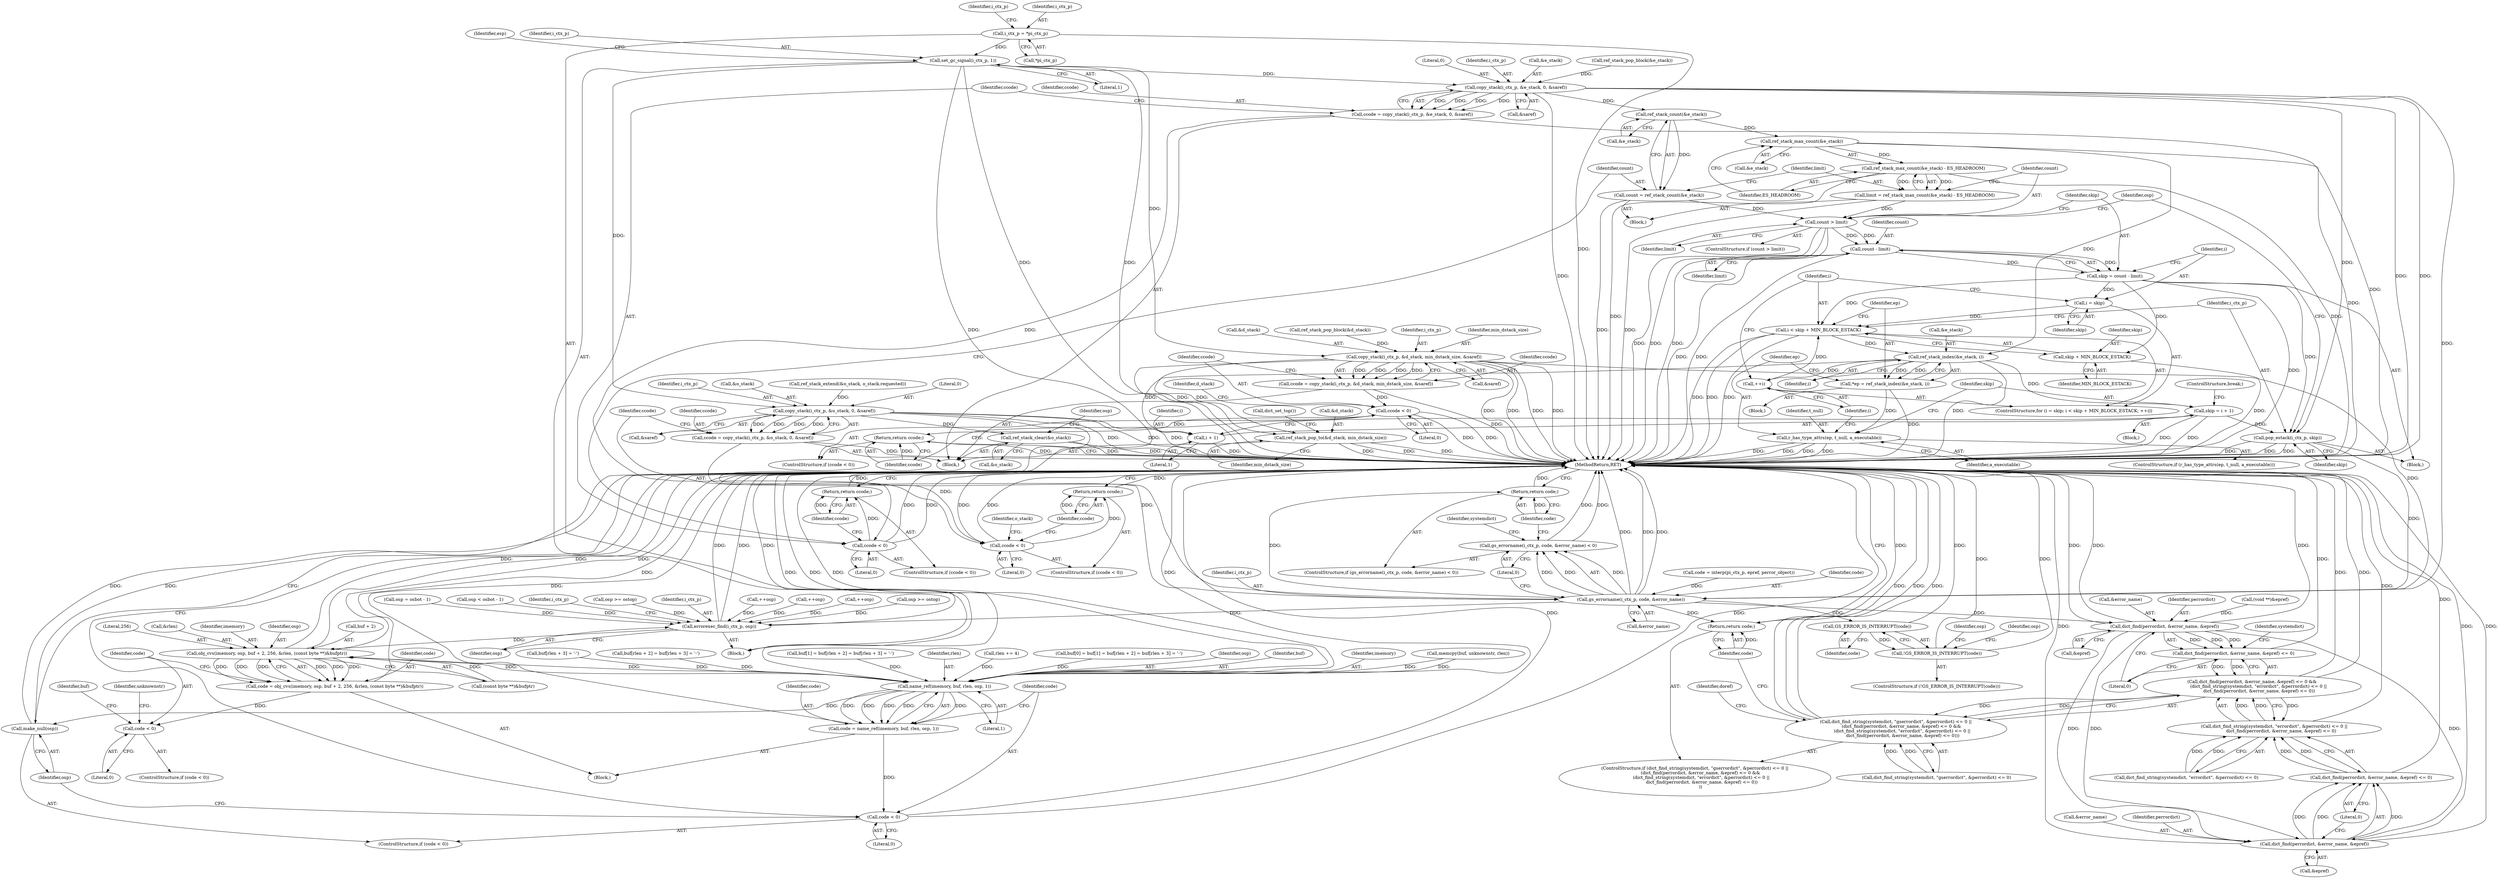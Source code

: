 digraph "1_ghostscript_a6807394bd94b708be24758287b606154daaaed9@pointer" {
"1000235" [label="(Call,i_ctx_p = *pi_ctx_p)"];
"1000264" [label="(Call,set_gc_signal(i_ctx_p, 1))"];
"1000404" [label="(Call,copy_stack(i_ctx_p, &d_stack, min_dstack_size, &saref))"];
"1000402" [label="(Call,ccode = copy_stack(i_ctx_p, &d_stack, min_dstack_size, &saref))"];
"1000412" [label="(Call,ccode < 0)"];
"1000415" [label="(Return,return ccode;)"];
"1000417" [label="(Call,ref_stack_pop_to(&d_stack, min_dstack_size))"];
"1000629" [label="(Call,gs_errorname(i_ctx_p, code, &error_name))"];
"1000628" [label="(Call,gs_errorname(i_ctx_p, code, &error_name) < 0)"];
"1000635" [label="(Return,return code;)"];
"1000648" [label="(Call,dict_find(perrordict, &error_name, &epref))"];
"1000647" [label="(Call,dict_find(perrordict, &error_name, &epref) <= 0)"];
"1000646" [label="(Call,dict_find(perrordict, &error_name, &epref) <= 0 &&\n         (dict_find_string(systemdict, \"errordict\", &perrordict) <= 0 ||\n          dict_find(perrordict, &error_name, &epref) <= 0))"];
"1000638" [label="(Call,dict_find_string(systemdict, \"gserrordict\", &perrordict) <= 0 ||\n        (dict_find(perrordict, &error_name, &epref) <= 0 &&\n         (dict_find_string(systemdict, \"errordict\", &perrordict) <= 0 ||\n          dict_find(perrordict, &error_name, &epref) <= 0)))"];
"1000655" [label="(Call,dict_find_string(systemdict, \"errordict\", &perrordict) <= 0 ||\n          dict_find(perrordict, &error_name, &epref) <= 0)"];
"1000664" [label="(Call,dict_find(perrordict, &error_name, &epref))"];
"1000663" [label="(Call,dict_find(perrordict, &error_name, &epref) <= 0)"];
"1000671" [label="(Return,return code;)"];
"1000683" [label="(Call,GS_ERROR_IS_INTERRUPT(code))"];
"1000682" [label="(Call,!GS_ERROR_IS_INTERRUPT(code))"];
"1000703" [label="(Call,errorexec_find(i_ctx_p, osp))"];
"1000713" [label="(Call,obj_cvs(imemory, osp, buf + 2, 256, &rlen, (const byte **)&bufptr))"];
"1000711" [label="(Call,code = obj_cvs(imemory, osp, buf + 2, 256, &rlen, (const byte **)&bufptr))"];
"1000727" [label="(Call,code < 0)"];
"1000771" [label="(Call,name_ref(imemory, buf, rlen, osp, 1))"];
"1000769" [label="(Call,code = name_ref(imemory, buf, rlen, osp, 1))"];
"1000778" [label="(Call,code < 0)"];
"1000781" [label="(Call,make_null(osp))"];
"1000466" [label="(Call,copy_stack(i_ctx_p, &e_stack, 0, &saref))"];
"1000464" [label="(Call,ccode = copy_stack(i_ctx_p, &e_stack, 0, &saref))"];
"1000474" [label="(Call,ccode < 0)"];
"1000477" [label="(Return,return ccode;)"];
"1000483" [label="(Call,ref_stack_count(&e_stack))"];
"1000481" [label="(Call,count = ref_stack_count(&e_stack))"];
"1000495" [label="(Call,count > limit)"];
"1000502" [label="(Call,count - limit)"];
"1000500" [label="(Call,skip = count - limit)"];
"1000507" [label="(Call,i = skip)"];
"1000510" [label="(Call,i < skip + MIN_BLOCK_ESTACK)"];
"1000521" [label="(Call,ref_stack_index(&e_stack, i))"];
"1000515" [label="(Call,++i)"];
"1000519" [label="(Call,*ep = ref_stack_index(&e_stack, i))"];
"1000526" [label="(Call,r_has_type_attrs(ep, t_null, a_executable))"];
"1000531" [label="(Call,skip = i + 1)"];
"1000537" [label="(Call,pop_estack(i_ctx_p, skip))"];
"1000533" [label="(Call,i + 1)"];
"1000512" [label="(Call,skip + MIN_BLOCK_ESTACK)"];
"1000490" [label="(Call,ref_stack_max_count(&e_stack))"];
"1000489" [label="(Call,ref_stack_max_count(&e_stack) - ES_HEADROOM)"];
"1000487" [label="(Call,limit = ref_stack_max_count(&e_stack) - ES_HEADROOM)"];
"1000581" [label="(Call,copy_stack(i_ctx_p, &o_stack, 0, &saref))"];
"1000579" [label="(Call,ccode = copy_stack(i_ctx_p, &o_stack, 0, &saref))"];
"1000589" [label="(Call,ccode < 0)"];
"1000592" [label="(Return,return ccode;)"];
"1000594" [label="(Call,ref_stack_clear(&o_stack))"];
"1000700" [label="(Identifier,osp)"];
"1000419" [label="(Identifier,d_stack)"];
"1000490" [label="(Call,ref_stack_max_count(&e_stack))"];
"1000649" [label="(Identifier,perrordict)"];
"1000588" [label="(ControlStructure,if (ccode < 0))"];
"1000638" [label="(Call,dict_find_string(systemdict, \"gserrordict\", &perrordict) <= 0 ||\n        (dict_find(perrordict, &error_name, &epref) <= 0 &&\n         (dict_find_string(systemdict, \"errordict\", &perrordict) <= 0 ||\n          dict_find(perrordict, &error_name, &epref) <= 0)))"];
"1000491" [label="(Call,&e_stack)"];
"1000672" [label="(Identifier,code)"];
"1000687" [label="(Identifier,osp)"];
"1000689" [label="(Call,osp >= ostop)"];
"1000726" [label="(ControlStructure,if (code < 0))"];
"1000634" [label="(Literal,0)"];
"1000782" [label="(Identifier,osp)"];
"1000532" [label="(Identifier,skip)"];
"1000269" [label="(Identifier,esp)"];
"1000780" [label="(Literal,0)"];
"1000406" [label="(Call,&d_stack)"];
"1000415" [label="(Return,return ccode;)"];
"1000537" [label="(Call,pop_estack(i_ctx_p, skip))"];
"1000783" [label="(MethodReturn,RET)"];
"1000479" [label="(Block,)"];
"1000139" [label="(Block,)"];
"1000727" [label="(Call,code < 0)"];
"1000431" [label="(Call,ref_stack_pop_block(&d_stack))"];
"1000747" [label="(Identifier,buf)"];
"1000528" [label="(Identifier,t_null)"];
"1000507" [label="(Call,i = skip)"];
"1000674" [label="(Identifier,doref)"];
"1000531" [label="(Call,skip = i + 1)"];
"1000377" [label="(Call,osp = osbot - 1)"];
"1000590" [label="(Identifier,ccode)"];
"1000477" [label="(Return,return ccode;)"];
"1000636" [label="(Identifier,code)"];
"1000647" [label="(Call,dict_find(perrordict, &error_name, &epref) <= 0)"];
"1000517" [label="(Block,)"];
"1000668" [label="(Call,&epref)"];
"1000326" [label="(Call,ref_stack_pop_block(&e_stack))"];
"1000778" [label="(Call,code < 0)"];
"1000405" [label="(Identifier,i_ctx_p)"];
"1000538" [label="(Identifier,i_ctx_p)"];
"1000475" [label="(Identifier,ccode)"];
"1000471" [label="(Call,&saref)"];
"1000527" [label="(Identifier,ep)"];
"1000722" [label="(Call,(const byte **)&bufptr)"];
"1000244" [label="(Identifier,i_ctx_p)"];
"1000203" [label="(Call,(void **)&epref)"];
"1000409" [label="(Call,&saref)"];
"1000413" [label="(Identifier,ccode)"];
"1000774" [label="(Identifier,rlen)"];
"1000635" [label="(Return,return code;)"];
"1000600" [label="(Identifier,osp)"];
"1000508" [label="(Identifier,i)"];
"1000641" [label="(Identifier,systemdict)"];
"1000733" [label="(Identifier,unknownstr)"];
"1000629" [label="(Call,gs_errorname(i_ctx_p, code, &error_name))"];
"1000372" [label="(Call,osp < osbot - 1)"];
"1000596" [label="(Identifier,o_stack)"];
"1000592" [label="(Return,return ccode;)"];
"1000478" [label="(Identifier,ccode)"];
"1000716" [label="(Call,buf + 2)"];
"1000708" [label="(Identifier,i_ctx_p)"];
"1000589" [label="(Call,ccode < 0)"];
"1000516" [label="(Identifier,i)"];
"1000536" [label="(ControlStructure,break;)"];
"1000684" [label="(Identifier,code)"];
"1000449" [label="(Call,osp >= ostop)"];
"1000414" [label="(Literal,0)"];
"1000666" [label="(Call,&error_name)"];
"1000525" [label="(ControlStructure,if (r_has_type_attrs(ep, t_null, a_executable)))"];
"1000710" [label="(Block,)"];
"1000474" [label="(Call,ccode < 0)"];
"1000766" [label="(Call,rlen += 4)"];
"1000408" [label="(Identifier,min_dstack_size)"];
"1000543" [label="(Identifier,osp)"];
"1000513" [label="(Identifier,skip)"];
"1000712" [label="(Identifier,code)"];
"1000745" [label="(Call,buf[0] = buf[1] = buf[rlen + 2] = buf[rlen + 3] = '-')"];
"1000266" [label="(Literal,1)"];
"1000529" [label="(Identifier,a_executable)"];
"1000713" [label="(Call,obj_cvs(imemory, osp, buf + 2, 256, &rlen, (const byte **)&bufptr))"];
"1000775" [label="(Identifier,osp)"];
"1000704" [label="(Identifier,i_ctx_p)"];
"1000773" [label="(Identifier,buf)"];
"1000402" [label="(Call,ccode = copy_stack(i_ctx_p, &d_stack, min_dstack_size, &saref))"];
"1000464" [label="(Call,ccode = copy_stack(i_ctx_p, &e_stack, 0, &saref))"];
"1000535" [label="(Literal,1)"];
"1000665" [label="(Identifier,perrordict)"];
"1000646" [label="(Call,dict_find(perrordict, &error_name, &epref) <= 0 &&\n         (dict_find_string(systemdict, \"errordict\", &perrordict) <= 0 ||\n          dict_find(perrordict, &error_name, &epref) <= 0))"];
"1000521" [label="(Call,ref_stack_index(&e_stack, i))"];
"1000777" [label="(ControlStructure,if (code < 0))"];
"1000654" [label="(Literal,0)"];
"1000496" [label="(Identifier,count)"];
"1000520" [label="(Identifier,ep)"];
"1000526" [label="(Call,r_has_type_attrs(ep, t_null, a_executable))"];
"1000581" [label="(Call,copy_stack(i_ctx_p, &o_stack, 0, &saref))"];
"1000522" [label="(Call,&e_stack)"];
"1000384" [label="(Block,)"];
"1000416" [label="(Identifier,ccode)"];
"1000637" [label="(ControlStructure,if (dict_find_string(systemdict, \"gserrordict\", &perrordict) <= 0 ||\n        (dict_find(perrordict, &error_name, &epref) <= 0 &&\n         (dict_find_string(systemdict, \"errordict\", &perrordict) <= 0 ||\n          dict_find(perrordict, &error_name, &epref) <= 0))\n        ))"];
"1000639" [label="(Call,dict_find_string(systemdict, \"gserrordict\", &perrordict) <= 0)"];
"1000498" [label="(Block,)"];
"1000628" [label="(Call,gs_errorname(i_ctx_p, code, &error_name) < 0)"];
"1000719" [label="(Literal,256)"];
"1000473" [label="(ControlStructure,if (ccode < 0))"];
"1000772" [label="(Identifier,imemory)"];
"1000720" [label="(Call,&rlen)"];
"1000648" [label="(Call,dict_find(perrordict, &error_name, &epref))"];
"1000470" [label="(Literal,0)"];
"1000511" [label="(Identifier,i)"];
"1000236" [label="(Identifier,i_ctx_p)"];
"1000729" [label="(Literal,0)"];
"1000515" [label="(Call,++i)"];
"1000235" [label="(Call,i_ctx_p = *pi_ctx_p)"];
"1000502" [label="(Call,count - limit)"];
"1000514" [label="(Identifier,MIN_BLOCK_ESTACK)"];
"1000739" [label="(Call,memcpy(buf, unknownstr, rlen))"];
"1000489" [label="(Call,ref_stack_max_count(&e_stack) - ES_HEADROOM)"];
"1000488" [label="(Identifier,limit)"];
"1000594" [label="(Call,ref_stack_clear(&o_stack))"];
"1000476" [label="(Literal,0)"];
"1000682" [label="(Call,!GS_ERROR_IS_INTERRUPT(code))"];
"1000265" [label="(Identifier,i_ctx_p)"];
"1000580" [label="(Identifier,ccode)"];
"1000421" [label="(Call,dict_set_top())"];
"1000482" [label="(Identifier,count)"];
"1000504" [label="(Identifier,limit)"];
"1000466" [label="(Call,copy_stack(i_ctx_p, &e_stack, 0, &saref))"];
"1000779" [label="(Identifier,code)"];
"1000509" [label="(Identifier,skip)"];
"1000627" [label="(ControlStructure,if (gs_errorname(i_ctx_p, code, &error_name) < 0))"];
"1000229" [label="(Call,code = interp(pi_ctx_p, epref, perror_object))"];
"1000542" [label="(Call,++osp)"];
"1000412" [label="(Call,ccode < 0)"];
"1000728" [label="(Identifier,code)"];
"1000481" [label="(Call,count = ref_stack_count(&e_stack))"];
"1000705" [label="(Identifier,osp)"];
"1000510" [label="(Call,i < skip + MIN_BLOCK_ESTACK)"];
"1000512" [label="(Call,skip + MIN_BLOCK_ESTACK)"];
"1000595" [label="(Call,&o_stack)"];
"1000424" [label="(Call,++osp)"];
"1000417" [label="(Call,ref_stack_pop_to(&d_stack, min_dstack_size))"];
"1000533" [label="(Call,i + 1)"];
"1000579" [label="(Call,ccode = copy_stack(i_ctx_p, &o_stack, 0, &saref))"];
"1000493" [label="(Identifier,ES_HEADROOM)"];
"1000497" [label="(Identifier,limit)"];
"1000583" [label="(Call,&o_stack)"];
"1000586" [label="(Call,&saref)"];
"1000632" [label="(Call,&error_name)"];
"1000549" [label="(Call,ref_stack_extend(&o_stack, o_stack.requested))"];
"1000524" [label="(Identifier,i)"];
"1000769" [label="(Call,code = name_ref(imemory, buf, rlen, osp, 1))"];
"1000759" [label="(Call,buf[rlen + 3] = '-')"];
"1000593" [label="(Identifier,ccode)"];
"1000237" [label="(Call,*pi_ctx_p)"];
"1000703" [label="(Call,errorexec_find(i_ctx_p, osp))"];
"1000530" [label="(Block,)"];
"1000770" [label="(Identifier,code)"];
"1000631" [label="(Identifier,code)"];
"1000539" [label="(Identifier,skip)"];
"1000465" [label="(Identifier,ccode)"];
"1000403" [label="(Identifier,ccode)"];
"1000404" [label="(Call,copy_stack(i_ctx_p, &d_stack, min_dstack_size, &saref))"];
"1000656" [label="(Call,dict_find_string(systemdict, \"errordict\", &perrordict) <= 0)"];
"1000681" [label="(ControlStructure,if (!GS_ERROR_IS_INTERRUPT(code)))"];
"1000591" [label="(Literal,0)"];
"1000467" [label="(Identifier,i_ctx_p)"];
"1000652" [label="(Call,&epref)"];
"1000483" [label="(Call,ref_stack_count(&e_stack))"];
"1000599" [label="(Call,++osp)"];
"1000494" [label="(ControlStructure,if (count > limit))"];
"1000500" [label="(Call,skip = count - limit)"];
"1000664" [label="(Call,dict_find(perrordict, &error_name, &epref))"];
"1000519" [label="(Call,*ep = ref_stack_index(&e_stack, i))"];
"1000506" [label="(ControlStructure,for (i = skip; i < skip + MIN_BLOCK_ESTACK; ++i))"];
"1000714" [label="(Identifier,imemory)"];
"1000753" [label="(Call,buf[rlen + 2] = buf[rlen + 3] = '-')"];
"1000264" [label="(Call,set_gc_signal(i_ctx_p, 1))"];
"1000671" [label="(Return,return code;)"];
"1000655" [label="(Call,dict_find_string(systemdict, \"errordict\", &perrordict) <= 0 ||\n          dict_find(perrordict, &error_name, &epref) <= 0)"];
"1000418" [label="(Call,&d_stack)"];
"1000711" [label="(Call,code = obj_cvs(imemory, osp, buf + 2, 256, &rlen, (const byte **)&bufptr))"];
"1000650" [label="(Call,&error_name)"];
"1000663" [label="(Call,dict_find(perrordict, &error_name, &epref) <= 0)"];
"1000771" [label="(Call,name_ref(imemory, buf, rlen, osp, 1))"];
"1000658" [label="(Identifier,systemdict)"];
"1000503" [label="(Identifier,count)"];
"1000534" [label="(Identifier,i)"];
"1000484" [label="(Call,&e_stack)"];
"1000468" [label="(Call,&e_stack)"];
"1000630" [label="(Identifier,i_ctx_p)"];
"1000749" [label="(Call,buf[1] = buf[rlen + 2] = buf[rlen + 3] = '-')"];
"1000501" [label="(Identifier,skip)"];
"1000585" [label="(Literal,0)"];
"1000683" [label="(Call,GS_ERROR_IS_INTERRUPT(code))"];
"1000420" [label="(Identifier,min_dstack_size)"];
"1000670" [label="(Literal,0)"];
"1000715" [label="(Identifier,osp)"];
"1000781" [label="(Call,make_null(osp))"];
"1000487" [label="(Call,limit = ref_stack_max_count(&e_stack) - ES_HEADROOM)"];
"1000582" [label="(Identifier,i_ctx_p)"];
"1000495" [label="(Call,count > limit)"];
"1000776" [label="(Literal,1)"];
"1000411" [label="(ControlStructure,if (ccode < 0))"];
"1000235" -> "1000139"  [label="AST: "];
"1000235" -> "1000237"  [label="CFG: "];
"1000236" -> "1000235"  [label="AST: "];
"1000237" -> "1000235"  [label="AST: "];
"1000244" -> "1000235"  [label="CFG: "];
"1000235" -> "1000783"  [label="DDG: "];
"1000235" -> "1000264"  [label="DDG: "];
"1000264" -> "1000139"  [label="AST: "];
"1000264" -> "1000266"  [label="CFG: "];
"1000265" -> "1000264"  [label="AST: "];
"1000266" -> "1000264"  [label="AST: "];
"1000269" -> "1000264"  [label="CFG: "];
"1000264" -> "1000783"  [label="DDG: "];
"1000264" -> "1000783"  [label="DDG: "];
"1000264" -> "1000404"  [label="DDG: "];
"1000264" -> "1000466"  [label="DDG: "];
"1000264" -> "1000581"  [label="DDG: "];
"1000264" -> "1000629"  [label="DDG: "];
"1000404" -> "1000402"  [label="AST: "];
"1000404" -> "1000409"  [label="CFG: "];
"1000405" -> "1000404"  [label="AST: "];
"1000406" -> "1000404"  [label="AST: "];
"1000408" -> "1000404"  [label="AST: "];
"1000409" -> "1000404"  [label="AST: "];
"1000402" -> "1000404"  [label="CFG: "];
"1000404" -> "1000783"  [label="DDG: "];
"1000404" -> "1000783"  [label="DDG: "];
"1000404" -> "1000783"  [label="DDG: "];
"1000404" -> "1000783"  [label="DDG: "];
"1000404" -> "1000402"  [label="DDG: "];
"1000404" -> "1000402"  [label="DDG: "];
"1000404" -> "1000402"  [label="DDG: "];
"1000404" -> "1000402"  [label="DDG: "];
"1000431" -> "1000404"  [label="DDG: "];
"1000404" -> "1000417"  [label="DDG: "];
"1000404" -> "1000417"  [label="DDG: "];
"1000404" -> "1000629"  [label="DDG: "];
"1000402" -> "1000384"  [label="AST: "];
"1000403" -> "1000402"  [label="AST: "];
"1000413" -> "1000402"  [label="CFG: "];
"1000402" -> "1000783"  [label="DDG: "];
"1000402" -> "1000412"  [label="DDG: "];
"1000412" -> "1000411"  [label="AST: "];
"1000412" -> "1000414"  [label="CFG: "];
"1000413" -> "1000412"  [label="AST: "];
"1000414" -> "1000412"  [label="AST: "];
"1000416" -> "1000412"  [label="CFG: "];
"1000419" -> "1000412"  [label="CFG: "];
"1000412" -> "1000783"  [label="DDG: "];
"1000412" -> "1000783"  [label="DDG: "];
"1000412" -> "1000415"  [label="DDG: "];
"1000415" -> "1000411"  [label="AST: "];
"1000415" -> "1000416"  [label="CFG: "];
"1000416" -> "1000415"  [label="AST: "];
"1000783" -> "1000415"  [label="CFG: "];
"1000415" -> "1000783"  [label="DDG: "];
"1000416" -> "1000415"  [label="DDG: "];
"1000417" -> "1000384"  [label="AST: "];
"1000417" -> "1000420"  [label="CFG: "];
"1000418" -> "1000417"  [label="AST: "];
"1000420" -> "1000417"  [label="AST: "];
"1000421" -> "1000417"  [label="CFG: "];
"1000417" -> "1000783"  [label="DDG: "];
"1000417" -> "1000783"  [label="DDG: "];
"1000417" -> "1000783"  [label="DDG: "];
"1000629" -> "1000628"  [label="AST: "];
"1000629" -> "1000632"  [label="CFG: "];
"1000630" -> "1000629"  [label="AST: "];
"1000631" -> "1000629"  [label="AST: "];
"1000632" -> "1000629"  [label="AST: "];
"1000634" -> "1000629"  [label="CFG: "];
"1000629" -> "1000783"  [label="DDG: "];
"1000629" -> "1000783"  [label="DDG: "];
"1000629" -> "1000783"  [label="DDG: "];
"1000629" -> "1000628"  [label="DDG: "];
"1000629" -> "1000628"  [label="DDG: "];
"1000629" -> "1000628"  [label="DDG: "];
"1000466" -> "1000629"  [label="DDG: "];
"1000581" -> "1000629"  [label="DDG: "];
"1000537" -> "1000629"  [label="DDG: "];
"1000229" -> "1000629"  [label="DDG: "];
"1000629" -> "1000635"  [label="DDG: "];
"1000629" -> "1000648"  [label="DDG: "];
"1000629" -> "1000671"  [label="DDG: "];
"1000629" -> "1000683"  [label="DDG: "];
"1000629" -> "1000703"  [label="DDG: "];
"1000628" -> "1000627"  [label="AST: "];
"1000628" -> "1000634"  [label="CFG: "];
"1000634" -> "1000628"  [label="AST: "];
"1000636" -> "1000628"  [label="CFG: "];
"1000641" -> "1000628"  [label="CFG: "];
"1000628" -> "1000783"  [label="DDG: "];
"1000628" -> "1000783"  [label="DDG: "];
"1000635" -> "1000627"  [label="AST: "];
"1000635" -> "1000636"  [label="CFG: "];
"1000636" -> "1000635"  [label="AST: "];
"1000783" -> "1000635"  [label="CFG: "];
"1000635" -> "1000783"  [label="DDG: "];
"1000636" -> "1000635"  [label="DDG: "];
"1000648" -> "1000647"  [label="AST: "];
"1000648" -> "1000652"  [label="CFG: "];
"1000649" -> "1000648"  [label="AST: "];
"1000650" -> "1000648"  [label="AST: "];
"1000652" -> "1000648"  [label="AST: "];
"1000654" -> "1000648"  [label="CFG: "];
"1000648" -> "1000783"  [label="DDG: "];
"1000648" -> "1000783"  [label="DDG: "];
"1000648" -> "1000783"  [label="DDG: "];
"1000648" -> "1000647"  [label="DDG: "];
"1000648" -> "1000647"  [label="DDG: "];
"1000648" -> "1000647"  [label="DDG: "];
"1000203" -> "1000648"  [label="DDG: "];
"1000648" -> "1000664"  [label="DDG: "];
"1000648" -> "1000664"  [label="DDG: "];
"1000648" -> "1000664"  [label="DDG: "];
"1000647" -> "1000646"  [label="AST: "];
"1000647" -> "1000654"  [label="CFG: "];
"1000654" -> "1000647"  [label="AST: "];
"1000658" -> "1000647"  [label="CFG: "];
"1000646" -> "1000647"  [label="CFG: "];
"1000647" -> "1000783"  [label="DDG: "];
"1000647" -> "1000646"  [label="DDG: "];
"1000647" -> "1000646"  [label="DDG: "];
"1000646" -> "1000638"  [label="AST: "];
"1000646" -> "1000655"  [label="CFG: "];
"1000655" -> "1000646"  [label="AST: "];
"1000638" -> "1000646"  [label="CFG: "];
"1000646" -> "1000783"  [label="DDG: "];
"1000646" -> "1000783"  [label="DDG: "];
"1000646" -> "1000638"  [label="DDG: "];
"1000646" -> "1000638"  [label="DDG: "];
"1000655" -> "1000646"  [label="DDG: "];
"1000655" -> "1000646"  [label="DDG: "];
"1000646" -> "1000655"  [label="DDG: "];
"1000638" -> "1000637"  [label="AST: "];
"1000638" -> "1000639"  [label="CFG: "];
"1000639" -> "1000638"  [label="AST: "];
"1000672" -> "1000638"  [label="CFG: "];
"1000674" -> "1000638"  [label="CFG: "];
"1000638" -> "1000783"  [label="DDG: "];
"1000638" -> "1000783"  [label="DDG: "];
"1000638" -> "1000783"  [label="DDG: "];
"1000639" -> "1000638"  [label="DDG: "];
"1000639" -> "1000638"  [label="DDG: "];
"1000655" -> "1000656"  [label="CFG: "];
"1000655" -> "1000663"  [label="CFG: "];
"1000656" -> "1000655"  [label="AST: "];
"1000663" -> "1000655"  [label="AST: "];
"1000655" -> "1000783"  [label="DDG: "];
"1000656" -> "1000655"  [label="DDG: "];
"1000656" -> "1000655"  [label="DDG: "];
"1000663" -> "1000655"  [label="DDG: "];
"1000663" -> "1000655"  [label="DDG: "];
"1000664" -> "1000663"  [label="AST: "];
"1000664" -> "1000668"  [label="CFG: "];
"1000665" -> "1000664"  [label="AST: "];
"1000666" -> "1000664"  [label="AST: "];
"1000668" -> "1000664"  [label="AST: "];
"1000670" -> "1000664"  [label="CFG: "];
"1000664" -> "1000783"  [label="DDG: "];
"1000664" -> "1000783"  [label="DDG: "];
"1000664" -> "1000783"  [label="DDG: "];
"1000664" -> "1000663"  [label="DDG: "];
"1000664" -> "1000663"  [label="DDG: "];
"1000664" -> "1000663"  [label="DDG: "];
"1000663" -> "1000670"  [label="CFG: "];
"1000670" -> "1000663"  [label="AST: "];
"1000663" -> "1000783"  [label="DDG: "];
"1000671" -> "1000637"  [label="AST: "];
"1000671" -> "1000672"  [label="CFG: "];
"1000672" -> "1000671"  [label="AST: "];
"1000783" -> "1000671"  [label="CFG: "];
"1000671" -> "1000783"  [label="DDG: "];
"1000672" -> "1000671"  [label="DDG: "];
"1000683" -> "1000682"  [label="AST: "];
"1000683" -> "1000684"  [label="CFG: "];
"1000684" -> "1000683"  [label="AST: "];
"1000682" -> "1000683"  [label="CFG: "];
"1000683" -> "1000783"  [label="DDG: "];
"1000683" -> "1000682"  [label="DDG: "];
"1000682" -> "1000681"  [label="AST: "];
"1000687" -> "1000682"  [label="CFG: "];
"1000700" -> "1000682"  [label="CFG: "];
"1000682" -> "1000783"  [label="DDG: "];
"1000682" -> "1000783"  [label="DDG: "];
"1000703" -> "1000139"  [label="AST: "];
"1000703" -> "1000705"  [label="CFG: "];
"1000704" -> "1000703"  [label="AST: "];
"1000705" -> "1000703"  [label="AST: "];
"1000708" -> "1000703"  [label="CFG: "];
"1000703" -> "1000783"  [label="DDG: "];
"1000703" -> "1000783"  [label="DDG: "];
"1000703" -> "1000783"  [label="DDG: "];
"1000689" -> "1000703"  [label="DDG: "];
"1000599" -> "1000703"  [label="DDG: "];
"1000449" -> "1000703"  [label="DDG: "];
"1000542" -> "1000703"  [label="DDG: "];
"1000377" -> "1000703"  [label="DDG: "];
"1000424" -> "1000703"  [label="DDG: "];
"1000372" -> "1000703"  [label="DDG: "];
"1000703" -> "1000713"  [label="DDG: "];
"1000713" -> "1000711"  [label="AST: "];
"1000713" -> "1000722"  [label="CFG: "];
"1000714" -> "1000713"  [label="AST: "];
"1000715" -> "1000713"  [label="AST: "];
"1000716" -> "1000713"  [label="AST: "];
"1000719" -> "1000713"  [label="AST: "];
"1000720" -> "1000713"  [label="AST: "];
"1000722" -> "1000713"  [label="AST: "];
"1000711" -> "1000713"  [label="CFG: "];
"1000713" -> "1000783"  [label="DDG: "];
"1000713" -> "1000783"  [label="DDG: "];
"1000713" -> "1000783"  [label="DDG: "];
"1000713" -> "1000711"  [label="DDG: "];
"1000713" -> "1000711"  [label="DDG: "];
"1000713" -> "1000711"  [label="DDG: "];
"1000713" -> "1000711"  [label="DDG: "];
"1000713" -> "1000711"  [label="DDG: "];
"1000713" -> "1000711"  [label="DDG: "];
"1000722" -> "1000713"  [label="DDG: "];
"1000713" -> "1000771"  [label="DDG: "];
"1000713" -> "1000771"  [label="DDG: "];
"1000711" -> "1000710"  [label="AST: "];
"1000712" -> "1000711"  [label="AST: "];
"1000728" -> "1000711"  [label="CFG: "];
"1000711" -> "1000783"  [label="DDG: "];
"1000711" -> "1000727"  [label="DDG: "];
"1000727" -> "1000726"  [label="AST: "];
"1000727" -> "1000729"  [label="CFG: "];
"1000728" -> "1000727"  [label="AST: "];
"1000729" -> "1000727"  [label="AST: "];
"1000733" -> "1000727"  [label="CFG: "];
"1000747" -> "1000727"  [label="CFG: "];
"1000771" -> "1000769"  [label="AST: "];
"1000771" -> "1000776"  [label="CFG: "];
"1000772" -> "1000771"  [label="AST: "];
"1000773" -> "1000771"  [label="AST: "];
"1000774" -> "1000771"  [label="AST: "];
"1000775" -> "1000771"  [label="AST: "];
"1000776" -> "1000771"  [label="AST: "];
"1000769" -> "1000771"  [label="CFG: "];
"1000771" -> "1000783"  [label="DDG: "];
"1000771" -> "1000783"  [label="DDG: "];
"1000771" -> "1000783"  [label="DDG: "];
"1000771" -> "1000783"  [label="DDG: "];
"1000771" -> "1000769"  [label="DDG: "];
"1000771" -> "1000769"  [label="DDG: "];
"1000771" -> "1000769"  [label="DDG: "];
"1000771" -> "1000769"  [label="DDG: "];
"1000771" -> "1000769"  [label="DDG: "];
"1000753" -> "1000771"  [label="DDG: "];
"1000749" -> "1000771"  [label="DDG: "];
"1000759" -> "1000771"  [label="DDG: "];
"1000745" -> "1000771"  [label="DDG: "];
"1000739" -> "1000771"  [label="DDG: "];
"1000739" -> "1000771"  [label="DDG: "];
"1000766" -> "1000771"  [label="DDG: "];
"1000771" -> "1000781"  [label="DDG: "];
"1000769" -> "1000710"  [label="AST: "];
"1000770" -> "1000769"  [label="AST: "];
"1000779" -> "1000769"  [label="CFG: "];
"1000769" -> "1000783"  [label="DDG: "];
"1000769" -> "1000778"  [label="DDG: "];
"1000778" -> "1000777"  [label="AST: "];
"1000778" -> "1000780"  [label="CFG: "];
"1000779" -> "1000778"  [label="AST: "];
"1000780" -> "1000778"  [label="AST: "];
"1000782" -> "1000778"  [label="CFG: "];
"1000783" -> "1000778"  [label="CFG: "];
"1000778" -> "1000783"  [label="DDG: "];
"1000778" -> "1000783"  [label="DDG: "];
"1000781" -> "1000777"  [label="AST: "];
"1000781" -> "1000782"  [label="CFG: "];
"1000782" -> "1000781"  [label="AST: "];
"1000783" -> "1000781"  [label="CFG: "];
"1000781" -> "1000783"  [label="DDG: "];
"1000781" -> "1000783"  [label="DDG: "];
"1000466" -> "1000464"  [label="AST: "];
"1000466" -> "1000471"  [label="CFG: "];
"1000467" -> "1000466"  [label="AST: "];
"1000468" -> "1000466"  [label="AST: "];
"1000470" -> "1000466"  [label="AST: "];
"1000471" -> "1000466"  [label="AST: "];
"1000464" -> "1000466"  [label="CFG: "];
"1000466" -> "1000783"  [label="DDG: "];
"1000466" -> "1000783"  [label="DDG: "];
"1000466" -> "1000783"  [label="DDG: "];
"1000466" -> "1000464"  [label="DDG: "];
"1000466" -> "1000464"  [label="DDG: "];
"1000466" -> "1000464"  [label="DDG: "];
"1000466" -> "1000464"  [label="DDG: "];
"1000326" -> "1000466"  [label="DDG: "];
"1000466" -> "1000483"  [label="DDG: "];
"1000466" -> "1000537"  [label="DDG: "];
"1000464" -> "1000384"  [label="AST: "];
"1000465" -> "1000464"  [label="AST: "];
"1000475" -> "1000464"  [label="CFG: "];
"1000464" -> "1000783"  [label="DDG: "];
"1000464" -> "1000474"  [label="DDG: "];
"1000474" -> "1000473"  [label="AST: "];
"1000474" -> "1000476"  [label="CFG: "];
"1000475" -> "1000474"  [label="AST: "];
"1000476" -> "1000474"  [label="AST: "];
"1000478" -> "1000474"  [label="CFG: "];
"1000482" -> "1000474"  [label="CFG: "];
"1000474" -> "1000783"  [label="DDG: "];
"1000474" -> "1000783"  [label="DDG: "];
"1000474" -> "1000477"  [label="DDG: "];
"1000477" -> "1000473"  [label="AST: "];
"1000477" -> "1000478"  [label="CFG: "];
"1000478" -> "1000477"  [label="AST: "];
"1000783" -> "1000477"  [label="CFG: "];
"1000477" -> "1000783"  [label="DDG: "];
"1000478" -> "1000477"  [label="DDG: "];
"1000483" -> "1000481"  [label="AST: "];
"1000483" -> "1000484"  [label="CFG: "];
"1000484" -> "1000483"  [label="AST: "];
"1000481" -> "1000483"  [label="CFG: "];
"1000483" -> "1000481"  [label="DDG: "];
"1000483" -> "1000490"  [label="DDG: "];
"1000481" -> "1000479"  [label="AST: "];
"1000482" -> "1000481"  [label="AST: "];
"1000488" -> "1000481"  [label="CFG: "];
"1000481" -> "1000783"  [label="DDG: "];
"1000481" -> "1000495"  [label="DDG: "];
"1000495" -> "1000494"  [label="AST: "];
"1000495" -> "1000497"  [label="CFG: "];
"1000496" -> "1000495"  [label="AST: "];
"1000497" -> "1000495"  [label="AST: "];
"1000501" -> "1000495"  [label="CFG: "];
"1000543" -> "1000495"  [label="CFG: "];
"1000495" -> "1000783"  [label="DDG: "];
"1000495" -> "1000783"  [label="DDG: "];
"1000495" -> "1000783"  [label="DDG: "];
"1000487" -> "1000495"  [label="DDG: "];
"1000495" -> "1000502"  [label="DDG: "];
"1000495" -> "1000502"  [label="DDG: "];
"1000502" -> "1000500"  [label="AST: "];
"1000502" -> "1000504"  [label="CFG: "];
"1000503" -> "1000502"  [label="AST: "];
"1000504" -> "1000502"  [label="AST: "];
"1000500" -> "1000502"  [label="CFG: "];
"1000502" -> "1000783"  [label="DDG: "];
"1000502" -> "1000783"  [label="DDG: "];
"1000502" -> "1000500"  [label="DDG: "];
"1000502" -> "1000500"  [label="DDG: "];
"1000500" -> "1000498"  [label="AST: "];
"1000501" -> "1000500"  [label="AST: "];
"1000508" -> "1000500"  [label="CFG: "];
"1000500" -> "1000783"  [label="DDG: "];
"1000500" -> "1000507"  [label="DDG: "];
"1000500" -> "1000510"  [label="DDG: "];
"1000500" -> "1000512"  [label="DDG: "];
"1000500" -> "1000537"  [label="DDG: "];
"1000507" -> "1000506"  [label="AST: "];
"1000507" -> "1000509"  [label="CFG: "];
"1000508" -> "1000507"  [label="AST: "];
"1000509" -> "1000507"  [label="AST: "];
"1000511" -> "1000507"  [label="CFG: "];
"1000507" -> "1000510"  [label="DDG: "];
"1000510" -> "1000506"  [label="AST: "];
"1000510" -> "1000512"  [label="CFG: "];
"1000511" -> "1000510"  [label="AST: "];
"1000512" -> "1000510"  [label="AST: "];
"1000520" -> "1000510"  [label="CFG: "];
"1000538" -> "1000510"  [label="CFG: "];
"1000510" -> "1000783"  [label="DDG: "];
"1000510" -> "1000783"  [label="DDG: "];
"1000510" -> "1000783"  [label="DDG: "];
"1000515" -> "1000510"  [label="DDG: "];
"1000510" -> "1000521"  [label="DDG: "];
"1000521" -> "1000519"  [label="AST: "];
"1000521" -> "1000524"  [label="CFG: "];
"1000522" -> "1000521"  [label="AST: "];
"1000524" -> "1000521"  [label="AST: "];
"1000519" -> "1000521"  [label="CFG: "];
"1000521" -> "1000783"  [label="DDG: "];
"1000521" -> "1000515"  [label="DDG: "];
"1000521" -> "1000519"  [label="DDG: "];
"1000521" -> "1000519"  [label="DDG: "];
"1000490" -> "1000521"  [label="DDG: "];
"1000521" -> "1000531"  [label="DDG: "];
"1000521" -> "1000533"  [label="DDG: "];
"1000515" -> "1000506"  [label="AST: "];
"1000515" -> "1000516"  [label="CFG: "];
"1000516" -> "1000515"  [label="AST: "];
"1000511" -> "1000515"  [label="CFG: "];
"1000519" -> "1000517"  [label="AST: "];
"1000520" -> "1000519"  [label="AST: "];
"1000527" -> "1000519"  [label="CFG: "];
"1000519" -> "1000783"  [label="DDG: "];
"1000519" -> "1000526"  [label="DDG: "];
"1000526" -> "1000525"  [label="AST: "];
"1000526" -> "1000529"  [label="CFG: "];
"1000527" -> "1000526"  [label="AST: "];
"1000528" -> "1000526"  [label="AST: "];
"1000529" -> "1000526"  [label="AST: "];
"1000532" -> "1000526"  [label="CFG: "];
"1000516" -> "1000526"  [label="CFG: "];
"1000526" -> "1000783"  [label="DDG: "];
"1000526" -> "1000783"  [label="DDG: "];
"1000526" -> "1000783"  [label="DDG: "];
"1000526" -> "1000783"  [label="DDG: "];
"1000531" -> "1000530"  [label="AST: "];
"1000531" -> "1000533"  [label="CFG: "];
"1000532" -> "1000531"  [label="AST: "];
"1000533" -> "1000531"  [label="AST: "];
"1000536" -> "1000531"  [label="CFG: "];
"1000531" -> "1000783"  [label="DDG: "];
"1000531" -> "1000783"  [label="DDG: "];
"1000531" -> "1000537"  [label="DDG: "];
"1000537" -> "1000498"  [label="AST: "];
"1000537" -> "1000539"  [label="CFG: "];
"1000538" -> "1000537"  [label="AST: "];
"1000539" -> "1000537"  [label="AST: "];
"1000543" -> "1000537"  [label="CFG: "];
"1000537" -> "1000783"  [label="DDG: "];
"1000537" -> "1000783"  [label="DDG: "];
"1000537" -> "1000783"  [label="DDG: "];
"1000533" -> "1000535"  [label="CFG: "];
"1000534" -> "1000533"  [label="AST: "];
"1000535" -> "1000533"  [label="AST: "];
"1000533" -> "1000783"  [label="DDG: "];
"1000512" -> "1000514"  [label="CFG: "];
"1000513" -> "1000512"  [label="AST: "];
"1000514" -> "1000512"  [label="AST: "];
"1000512" -> "1000783"  [label="DDG: "];
"1000490" -> "1000489"  [label="AST: "];
"1000490" -> "1000491"  [label="CFG: "];
"1000491" -> "1000490"  [label="AST: "];
"1000493" -> "1000490"  [label="CFG: "];
"1000490" -> "1000783"  [label="DDG: "];
"1000490" -> "1000489"  [label="DDG: "];
"1000489" -> "1000487"  [label="AST: "];
"1000489" -> "1000493"  [label="CFG: "];
"1000493" -> "1000489"  [label="AST: "];
"1000487" -> "1000489"  [label="CFG: "];
"1000489" -> "1000783"  [label="DDG: "];
"1000489" -> "1000783"  [label="DDG: "];
"1000489" -> "1000487"  [label="DDG: "];
"1000489" -> "1000487"  [label="DDG: "];
"1000487" -> "1000479"  [label="AST: "];
"1000488" -> "1000487"  [label="AST: "];
"1000496" -> "1000487"  [label="CFG: "];
"1000487" -> "1000783"  [label="DDG: "];
"1000581" -> "1000579"  [label="AST: "];
"1000581" -> "1000586"  [label="CFG: "];
"1000582" -> "1000581"  [label="AST: "];
"1000583" -> "1000581"  [label="AST: "];
"1000585" -> "1000581"  [label="AST: "];
"1000586" -> "1000581"  [label="AST: "];
"1000579" -> "1000581"  [label="CFG: "];
"1000581" -> "1000783"  [label="DDG: "];
"1000581" -> "1000783"  [label="DDG: "];
"1000581" -> "1000783"  [label="DDG: "];
"1000581" -> "1000579"  [label="DDG: "];
"1000581" -> "1000579"  [label="DDG: "];
"1000581" -> "1000579"  [label="DDG: "];
"1000581" -> "1000579"  [label="DDG: "];
"1000549" -> "1000581"  [label="DDG: "];
"1000581" -> "1000594"  [label="DDG: "];
"1000579" -> "1000384"  [label="AST: "];
"1000580" -> "1000579"  [label="AST: "];
"1000590" -> "1000579"  [label="CFG: "];
"1000579" -> "1000783"  [label="DDG: "];
"1000579" -> "1000589"  [label="DDG: "];
"1000589" -> "1000588"  [label="AST: "];
"1000589" -> "1000591"  [label="CFG: "];
"1000590" -> "1000589"  [label="AST: "];
"1000591" -> "1000589"  [label="AST: "];
"1000593" -> "1000589"  [label="CFG: "];
"1000596" -> "1000589"  [label="CFG: "];
"1000589" -> "1000783"  [label="DDG: "];
"1000589" -> "1000783"  [label="DDG: "];
"1000589" -> "1000592"  [label="DDG: "];
"1000592" -> "1000588"  [label="AST: "];
"1000592" -> "1000593"  [label="CFG: "];
"1000593" -> "1000592"  [label="AST: "];
"1000783" -> "1000592"  [label="CFG: "];
"1000592" -> "1000783"  [label="DDG: "];
"1000593" -> "1000592"  [label="DDG: "];
"1000594" -> "1000384"  [label="AST: "];
"1000594" -> "1000595"  [label="CFG: "];
"1000595" -> "1000594"  [label="AST: "];
"1000600" -> "1000594"  [label="CFG: "];
"1000594" -> "1000783"  [label="DDG: "];
"1000594" -> "1000783"  [label="DDG: "];
}

